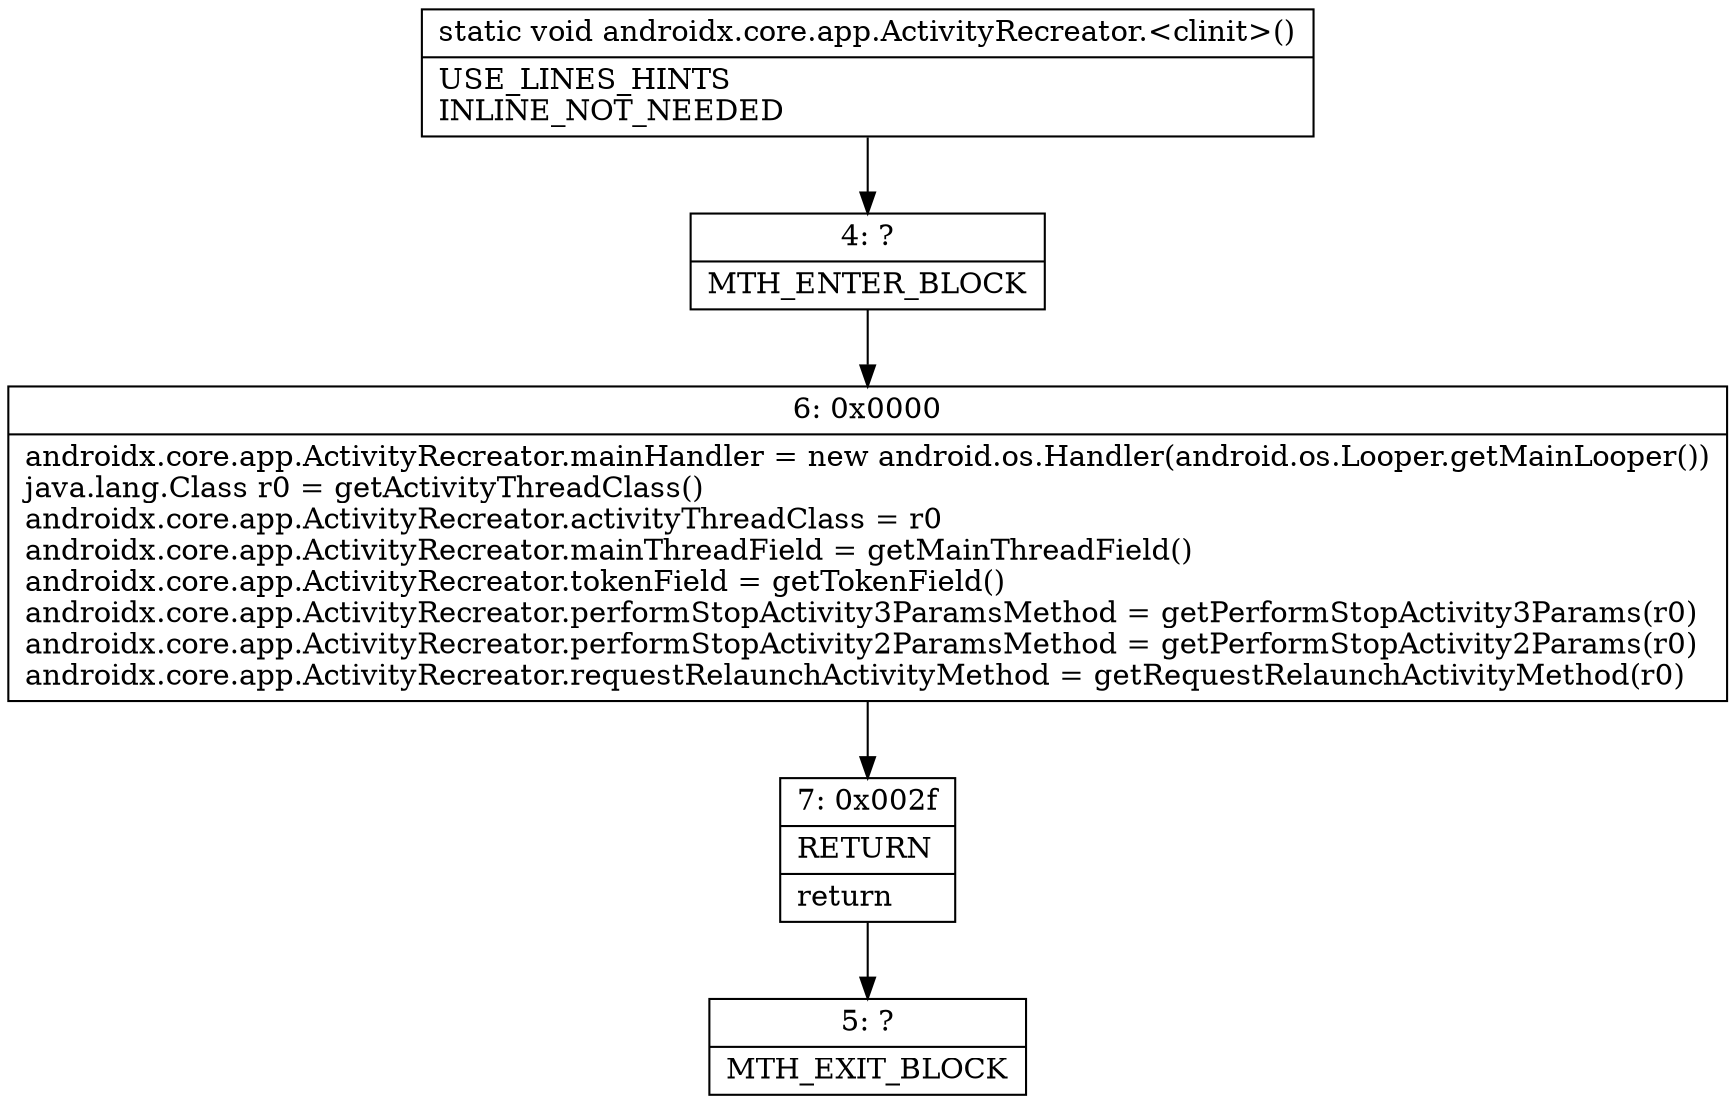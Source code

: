 digraph "CFG forandroidx.core.app.ActivityRecreator.\<clinit\>()V" {
Node_4 [shape=record,label="{4\:\ ?|MTH_ENTER_BLOCK\l}"];
Node_6 [shape=record,label="{6\:\ 0x0000|androidx.core.app.ActivityRecreator.mainHandler = new android.os.Handler(android.os.Looper.getMainLooper())\ljava.lang.Class r0 = getActivityThreadClass()\landroidx.core.app.ActivityRecreator.activityThreadClass = r0\landroidx.core.app.ActivityRecreator.mainThreadField = getMainThreadField()\landroidx.core.app.ActivityRecreator.tokenField = getTokenField()\landroidx.core.app.ActivityRecreator.performStopActivity3ParamsMethod = getPerformStopActivity3Params(r0)\landroidx.core.app.ActivityRecreator.performStopActivity2ParamsMethod = getPerformStopActivity2Params(r0)\landroidx.core.app.ActivityRecreator.requestRelaunchActivityMethod = getRequestRelaunchActivityMethod(r0)\l}"];
Node_7 [shape=record,label="{7\:\ 0x002f|RETURN\l|return\l}"];
Node_5 [shape=record,label="{5\:\ ?|MTH_EXIT_BLOCK\l}"];
MethodNode[shape=record,label="{static void androidx.core.app.ActivityRecreator.\<clinit\>()  | USE_LINES_HINTS\lINLINE_NOT_NEEDED\l}"];
MethodNode -> Node_4;Node_4 -> Node_6;
Node_6 -> Node_7;
Node_7 -> Node_5;
}

